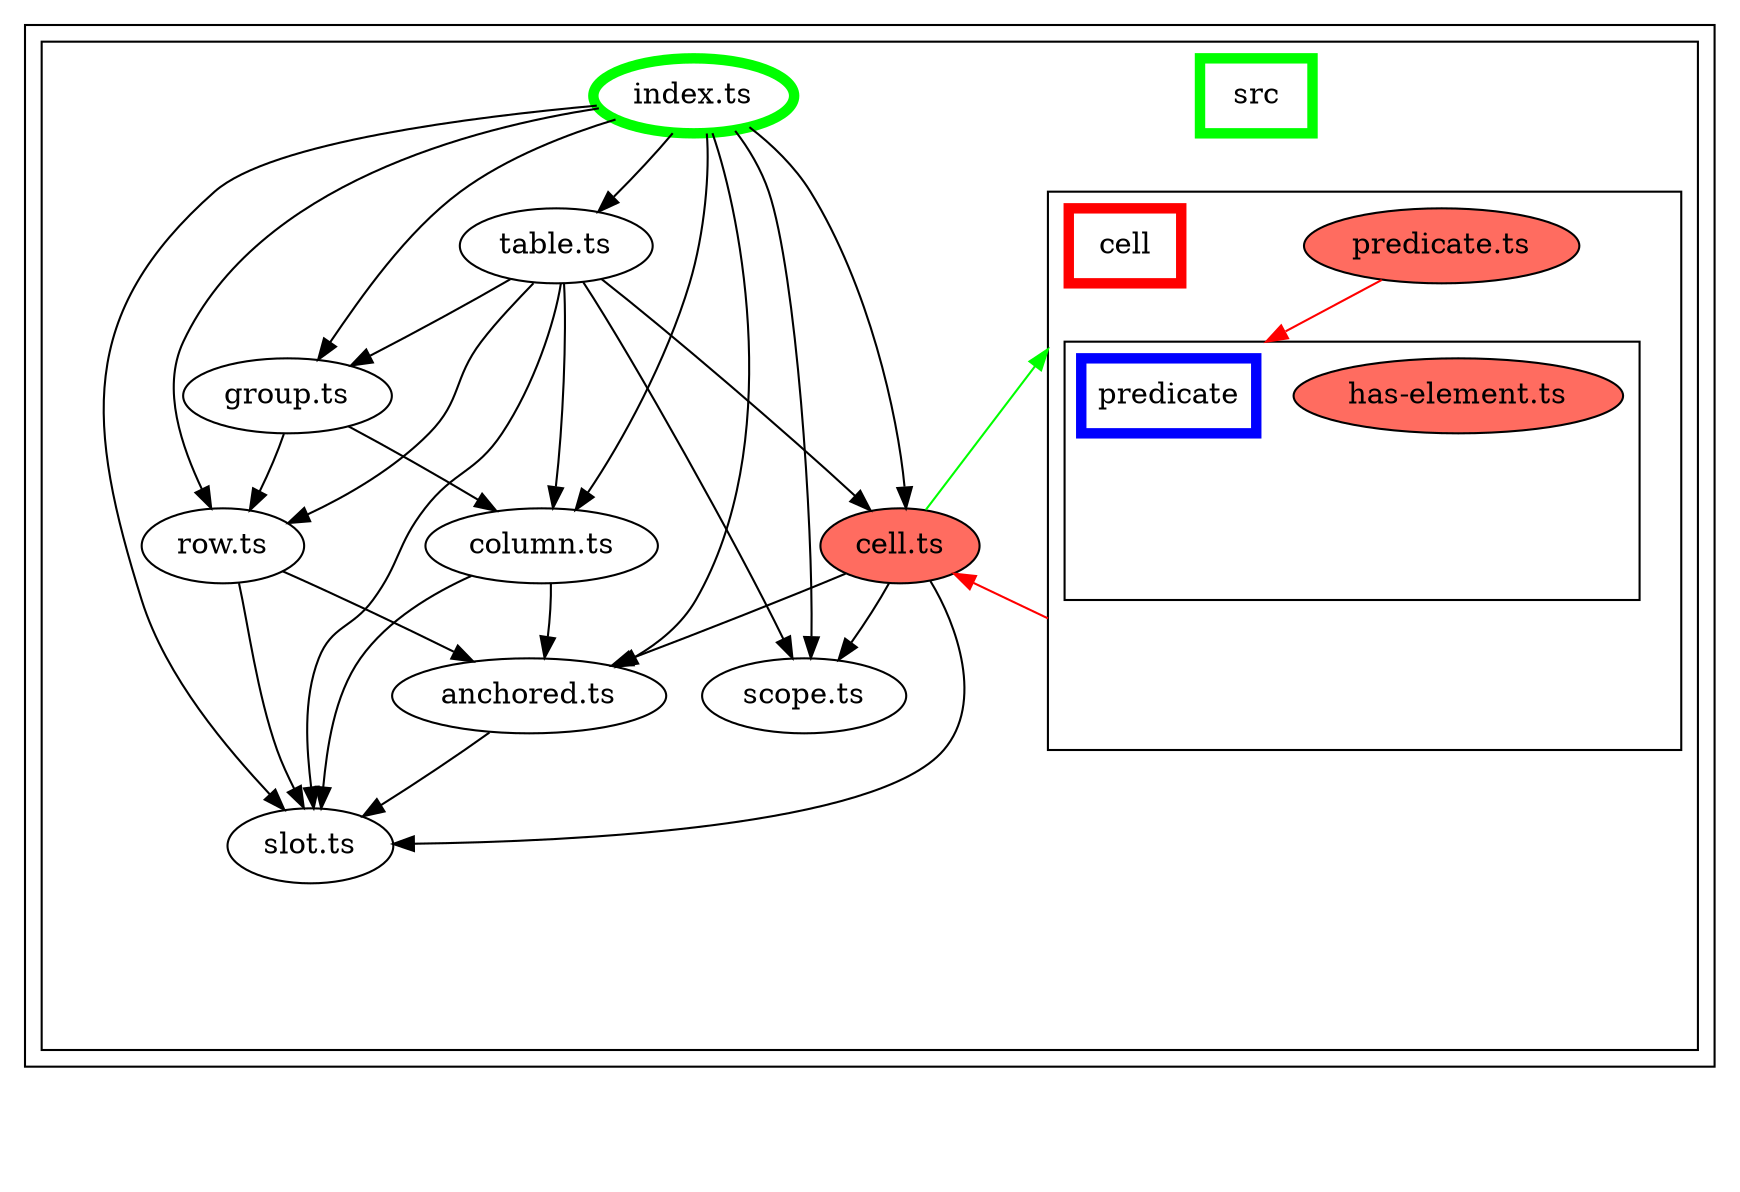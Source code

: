 digraph "dependency-graph-[object Object]" {
  compound = true;
  "dependency-graph-[object Object]" [
    style = "invis";
  ];
  "src/slot.ts";
  "src/anchored.ts";
  "src/cell/predicate.ts";
  "name_src/cell";
  "src/scope.ts";
  "src/cell/predicate/has-element.ts";
  "name_src/cell/predicate";
  "src/cell.ts";
  "exit_src/cell";
  "src/column.ts";
  "src/row.ts";
  "src/group.ts";
  "src/table.ts";
  subgraph "cluster_src" {
    color = "#000000";
    label = "";
    "name_src" [
      penwidth = 5;
      shape = "rectangle";
      color = "#00ff00";
      label = "src";
    ];
    "exit_src" [
      style = "invis";
    ];
    subgraph "cluster_src" {
      color = "#000000";
      label = "";
      "name_src" [
        penwidth = 5;
        shape = "rectangle";
        color = "#00ff00";
        label = "src";
      ];
      "exit_src" [
        style = "invis";
      ];
      "src/anchored.ts" [
        label = "anchored.ts";
      ];
      "src/cell.ts" [
        label = "cell.ts";
        fillcolor = "#ff6c60";
        style = "rounded,filled";
      ];
      "src/column.ts" [
        label = "column.ts";
      ];
      "src/group.ts" [
        label = "group.ts";
      ];
      "src/index.ts" [
        label = "index.ts";
        color = "#00ff00";
        penwidth = 5;
      ];
      "src/row.ts" [
        label = "row.ts";
      ];
      "src/scope.ts" [
        label = "scope.ts";
      ];
      "src/slot.ts" [
        label = "slot.ts";
      ];
      "src/table.ts" [
        label = "table.ts";
      ];
      subgraph "cluster_src/cell" {
        color = "#000000";
        label = "";
        "name_src/cell" [
          penwidth = 5;
          shape = "rectangle";
          color = "#ff0000";
          label = "cell";
        ];
        "exit_src/cell" [
          style = "invis";
        ];
        "src/cell/predicate.ts" [
          label = "predicate.ts";
          fillcolor = "#ff6c60";
          style = "rounded,filled";
        ];
        subgraph "cluster_src/cell/predicate" {
          color = "#000000";
          label = "";
          "name_src/cell/predicate" [
            penwidth = 5;
            shape = "rectangle";
            color = "#0000ff";
            label = "predicate";
          ];
          "exit_src/cell/predicate" [
            style = "invis";
          ];
          "src/cell/predicate/has-element.ts" [
            label = "has-element.ts";
            fillcolor = "#ff6c60";
            style = "rounded,filled";
          ];
          "src/cell/predicate/has-element.ts" -> "exit_src/cell/predicate" [
            style = "invis";
          ];
        }
        "src/cell/predicate.ts" -> "exit_src/cell" [
          style = "invis";
        ];
        "exit_src/cell/predicate" -> "exit_src/cell" [
          style = "invis";
        ];
      }
      "src/anchored.ts" -> "exit_src" [
        style = "invis";
      ];
      "src/cell.ts" -> "exit_src" [
        style = "invis";
      ];
      "exit_src/cell" -> "exit_src" [
        style = "invis";
      ];
      "exit_src/cell" -> "exit_src" [
        style = "invis";
      ];
      "src/column.ts" -> "exit_src" [
        style = "invis";
      ];
      "src/group.ts" -> "exit_src" [
        style = "invis";
      ];
      "src/index.ts" -> "exit_src" [
        style = "invis";
      ];
      "src/row.ts" -> "exit_src" [
        style = "invis";
      ];
      "src/scope.ts" -> "exit_src" [
        style = "invis";
      ];
      "src/slot.ts" -> "exit_src" [
        style = "invis";
      ];
      "src/table.ts" -> "exit_src" [
        style = "invis";
      ];
    }
    "exit_src" -> "exit_src" [
      style = "invis";
    ];
    "exit_src" -> "exit_src" [
      style = "invis";
    ];
    "exit_src" -> "exit_src" [
      style = "invis";
    ];
    "exit_src" -> "exit_src" [
      style = "invis";
    ];
    "exit_src" -> "exit_src" [
      style = "invis";
    ];
    "exit_src" -> "exit_src" [
      style = "invis";
    ];
    "exit_src" -> "exit_src" [
      style = "invis";
    ];
    "exit_src" -> "exit_src" [
      style = "invis";
    ];
    "exit_src" -> "exit_src" [
      style = "invis";
    ];
    "exit_src" -> "exit_src" [
      style = "invis";
    ];
    "exit_src" -> "exit_src" [
      style = "invis";
    ];
  }
  "exit_src" -> "dependency-graph-[object Object]" [
    style = "invis";
  ];
  "src/anchored.ts" -> "src/slot.ts" [
    style = "invis";
  ];
  "src/anchored.ts" -> "src/slot.ts" [
    style = "solid";
    ltail = "cluster_src/anchored.ts";
    lhead = "cluster_src/slot.ts";
    color = "black";
  ];
  "src/cell.ts" -> "src/anchored.ts" [
    style = "invis";
  ];
  "src/cell.ts" -> "src/anchored.ts" [
    style = "solid";
    ltail = "cluster_src/cell.ts";
    lhead = "cluster_src/anchored.ts";
    color = "black";
  ];
  "src/cell.ts" -> "name_src/cell" [
    style = "solid";
    ltail = "cluster_src/cell.ts";
    lhead = "cluster_src/cell";
    color = "#00ff00";
  ];
  "src/cell.ts" -> "src/scope.ts" [
    style = "invis";
  ];
  "src/cell.ts" -> "src/scope.ts" [
    style = "solid";
    ltail = "cluster_src/cell.ts";
    lhead = "cluster_src/scope.ts";
    color = "black";
  ];
  "src/cell.ts" -> "src/slot.ts" [
    style = "invis";
  ];
  "src/cell.ts" -> "src/slot.ts" [
    style = "solid";
    ltail = "cluster_src/cell.ts";
    lhead = "cluster_src/slot.ts";
    color = "black";
  ];
  "src/cell/predicate.ts" -> "name_src/cell/predicate" [
    style = "solid";
    ltail = "cluster_src/cell/predicate.ts";
    lhead = "cluster_src/cell/predicate";
    color = "#ff0000";
  ];
  "src/cell/predicate/has-element.ts" -> "src/cell.ts" [
    style = "invis";
  ];
  "exit_src/cell" -> "src/cell.ts" [
    style = "solid";
    ltail = "cluster_src/cell";
    lhead = "cluster_src/cell.ts";
    color = "#ff0000";
  ];
  "src/column.ts" -> "src/anchored.ts" [
    style = "invis";
  ];
  "src/column.ts" -> "src/anchored.ts" [
    style = "solid";
    ltail = "cluster_src/column.ts";
    lhead = "cluster_src/anchored.ts";
    color = "black";
  ];
  "src/column.ts" -> "src/slot.ts" [
    style = "invis";
  ];
  "src/column.ts" -> "src/slot.ts" [
    style = "solid";
    ltail = "cluster_src/column.ts";
    lhead = "cluster_src/slot.ts";
    color = "black";
  ];
  "src/group.ts" -> "src/column.ts" [
    style = "invis";
  ];
  "src/group.ts" -> "src/column.ts" [
    style = "solid";
    ltail = "cluster_src/group.ts";
    lhead = "cluster_src/column.ts";
    color = "black";
  ];
  "src/group.ts" -> "src/row.ts" [
    style = "invis";
  ];
  "src/group.ts" -> "src/row.ts" [
    style = "solid";
    ltail = "cluster_src/group.ts";
    lhead = "cluster_src/row.ts";
    color = "black";
  ];
  "src/index.ts" -> "src/anchored.ts" [
    style = "invis";
  ];
  "src/index.ts" -> "src/anchored.ts" [
    style = "solid";
    ltail = "cluster_src/index.ts";
    lhead = "cluster_src/anchored.ts";
    color = "black";
  ];
  "src/index.ts" -> "src/cell.ts" [
    style = "invis";
  ];
  "src/index.ts" -> "src/cell.ts" [
    style = "solid";
    ltail = "cluster_src/index.ts";
    lhead = "cluster_src/cell.ts";
    color = "black";
  ];
  "src/index.ts" -> "src/column.ts" [
    style = "invis";
  ];
  "src/index.ts" -> "src/column.ts" [
    style = "solid";
    ltail = "cluster_src/index.ts";
    lhead = "cluster_src/column.ts";
    color = "black";
  ];
  "src/index.ts" -> "src/group.ts" [
    style = "invis";
  ];
  "src/index.ts" -> "src/group.ts" [
    style = "solid";
    ltail = "cluster_src/index.ts";
    lhead = "cluster_src/group.ts";
    color = "black";
  ];
  "src/index.ts" -> "src/row.ts" [
    style = "invis";
  ];
  "src/index.ts" -> "src/row.ts" [
    style = "solid";
    ltail = "cluster_src/index.ts";
    lhead = "cluster_src/row.ts";
    color = "black";
  ];
  "src/index.ts" -> "src/scope.ts" [
    style = "invis";
  ];
  "src/index.ts" -> "src/scope.ts" [
    style = "solid";
    ltail = "cluster_src/index.ts";
    lhead = "cluster_src/scope.ts";
    color = "black";
  ];
  "src/index.ts" -> "src/slot.ts" [
    style = "invis";
  ];
  "src/index.ts" -> "src/slot.ts" [
    style = "solid";
    ltail = "cluster_src/index.ts";
    lhead = "cluster_src/slot.ts";
    color = "black";
  ];
  "src/index.ts" -> "src/table.ts" [
    style = "invis";
  ];
  "src/index.ts" -> "src/table.ts" [
    style = "solid";
    ltail = "cluster_src/index.ts";
    lhead = "cluster_src/table.ts";
    color = "black";
  ];
  "src/row.ts" -> "src/anchored.ts" [
    style = "invis";
  ];
  "src/row.ts" -> "src/anchored.ts" [
    style = "solid";
    ltail = "cluster_src/row.ts";
    lhead = "cluster_src/anchored.ts";
    color = "black";
  ];
  "src/row.ts" -> "src/slot.ts" [
    style = "invis";
  ];
  "src/row.ts" -> "src/slot.ts" [
    style = "solid";
    ltail = "cluster_src/row.ts";
    lhead = "cluster_src/slot.ts";
    color = "black";
  ];
  "src/table.ts" -> "src/cell.ts" [
    style = "invis";
  ];
  "src/table.ts" -> "src/cell.ts" [
    style = "solid";
    ltail = "cluster_src/table.ts";
    lhead = "cluster_src/cell.ts";
    color = "black";
  ];
  "src/table.ts" -> "src/column.ts" [
    style = "invis";
  ];
  "src/table.ts" -> "src/column.ts" [
    style = "solid";
    ltail = "cluster_src/table.ts";
    lhead = "cluster_src/column.ts";
    color = "black";
  ];
  "src/table.ts" -> "src/group.ts" [
    style = "invis";
  ];
  "src/table.ts" -> "src/group.ts" [
    style = "solid";
    ltail = "cluster_src/table.ts";
    lhead = "cluster_src/group.ts";
    color = "black";
  ];
  "src/table.ts" -> "src/row.ts" [
    style = "invis";
  ];
  "src/table.ts" -> "src/row.ts" [
    style = "solid";
    ltail = "cluster_src/table.ts";
    lhead = "cluster_src/row.ts";
    color = "black";
  ];
  "src/table.ts" -> "src/scope.ts" [
    style = "invis";
  ];
  "src/table.ts" -> "src/scope.ts" [
    style = "solid";
    ltail = "cluster_src/table.ts";
    lhead = "cluster_src/scope.ts";
    color = "black";
  ];
  "src/table.ts" -> "src/slot.ts" [
    style = "invis";
  ];
  "src/table.ts" -> "src/slot.ts" [
    style = "solid";
    ltail = "cluster_src/table.ts";
    lhead = "cluster_src/slot.ts";
    color = "black";
  ];
}